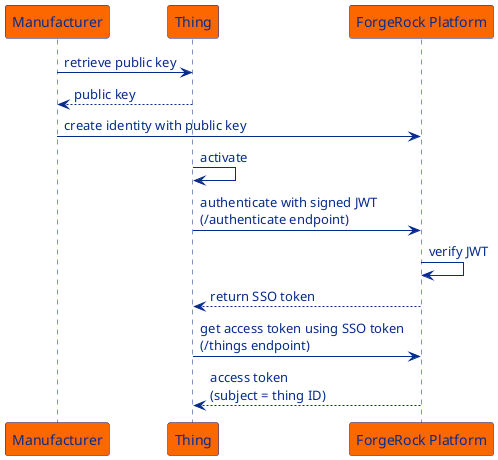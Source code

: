 @startuml

skinparam sequence {
    ArrowFontColor #062b8c
    ArrowColor #062b8c
    LifeLineBorderColor #062b8c

    ParticipantBorderColor #062b8c
    ParticipantBackgroundColor #fc6700
    ParticipantFontColor #062b8c

    ActorBorderColor #062b8c
    ActorBackgroundColor #fc6700
    ActorFontColor #062b8c
}

participant "Manufacturer" as mn
participant "Thing" as th
participant "ForgeRock Platform" as fp

mn -> th : retrieve public key
th --> mn : public key
mn -> fp : create identity with public key

th -> th : activate
th -> fp : authenticate with signed JWT\n(/authenticate endpoint)
fp -> fp : verify JWT
fp --> th : return SSO token

th -> fp : get access token using SSO token\n(/things endpoint)
fp --> th : access token\n(subject = thing ID)

@enduml